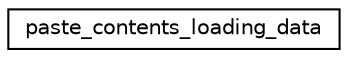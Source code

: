 digraph "Graphical Class Hierarchy"
{
  edge [fontname="Helvetica",fontsize="10",labelfontname="Helvetica",labelfontsize="10"];
  node [fontname="Helvetica",fontsize="10",shape=record];
  rankdir="LR";
  Node1 [label="paste_contents_loading_data",height=0.2,width=0.4,color="black", fillcolor="white", style="filled",URL="$structpaste__contents__loading__data.html"];
}
